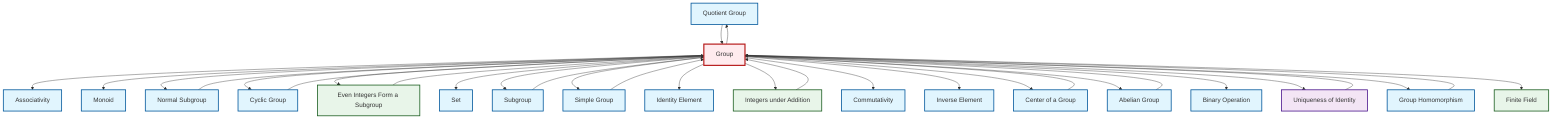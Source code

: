 graph TD
    classDef definition fill:#e1f5fe,stroke:#01579b,stroke-width:2px
    classDef theorem fill:#f3e5f5,stroke:#4a148c,stroke-width:2px
    classDef axiom fill:#fff3e0,stroke:#e65100,stroke-width:2px
    classDef example fill:#e8f5e9,stroke:#1b5e20,stroke-width:2px
    classDef current fill:#ffebee,stroke:#b71c1c,stroke-width:3px
    def-quotient-group["Quotient Group"]:::definition
    def-binary-operation["Binary Operation"]:::definition
    def-simple-group["Simple Group"]:::definition
    def-cyclic-group["Cyclic Group"]:::definition
    thm-unique-identity["Uniqueness of Identity"]:::theorem
    def-center-of-group["Center of a Group"]:::definition
    ex-even-integers-subgroup["Even Integers Form a Subgroup"]:::example
    def-inverse-element["Inverse Element"]:::definition
    def-identity-element["Identity Element"]:::definition
    ex-finite-field["Finite Field"]:::example
    def-subgroup["Subgroup"]:::definition
    def-set["Set"]:::definition
    def-associativity["Associativity"]:::definition
    ex-integers-addition["Integers under Addition"]:::example
    def-homomorphism["Group Homomorphism"]:::definition
    def-commutativity["Commutativity"]:::definition
    def-monoid["Monoid"]:::definition
    def-group["Group"]:::definition
    def-abelian-group["Abelian Group"]:::definition
    def-normal-subgroup["Normal Subgroup"]:::definition
    def-group --> def-associativity
    def-group --> def-monoid
    def-cyclic-group --> def-group
    def-subgroup --> def-group
    def-normal-subgroup --> def-group
    def-group --> def-normal-subgroup
    def-group --> def-cyclic-group
    def-group --> ex-even-integers-subgroup
    def-group --> def-set
    def-group --> def-subgroup
    def-group --> def-simple-group
    def-group --> def-identity-element
    def-group --> ex-integers-addition
    def-group --> def-commutativity
    def-group --> def-inverse-element
    def-group --> def-center-of-group
    def-group --> def-abelian-group
    def-center-of-group --> def-group
    def-simple-group --> def-group
    def-homomorphism --> def-group
    def-group --> def-binary-operation
    def-group --> thm-unique-identity
    ex-even-integers-subgroup --> def-group
    def-group --> def-homomorphism
    def-quotient-group --> def-group
    def-group --> def-quotient-group
    thm-unique-identity --> def-group
    ex-integers-addition --> def-group
    def-abelian-group --> def-group
    def-group --> ex-finite-field
    class def-group current